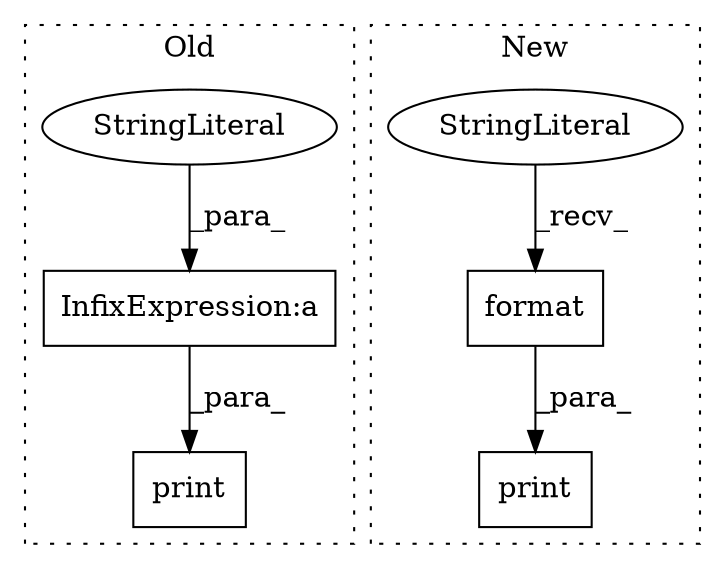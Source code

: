 digraph G {
subgraph cluster0 {
1 [label="print" a="32" s="5830,5855" l="6,1" shape="box"];
4 [label="InfixExpression:a" a="27" s="5849" l="3" shape="box"];
6 [label="StringLiteral" a="45" s="5836" l="13" shape="ellipse"];
label = "Old";
style="dotted";
}
subgraph cluster1 {
2 [label="format" a="32" s="5837,5847" l="7,1" shape="box"];
3 [label="StringLiteral" a="45" s="5823" l="13" shape="ellipse"];
5 [label="print" a="32" s="5817,5848" l="6,1" shape="box"];
label = "New";
style="dotted";
}
2 -> 5 [label="_para_"];
3 -> 2 [label="_recv_"];
4 -> 1 [label="_para_"];
6 -> 4 [label="_para_"];
}
